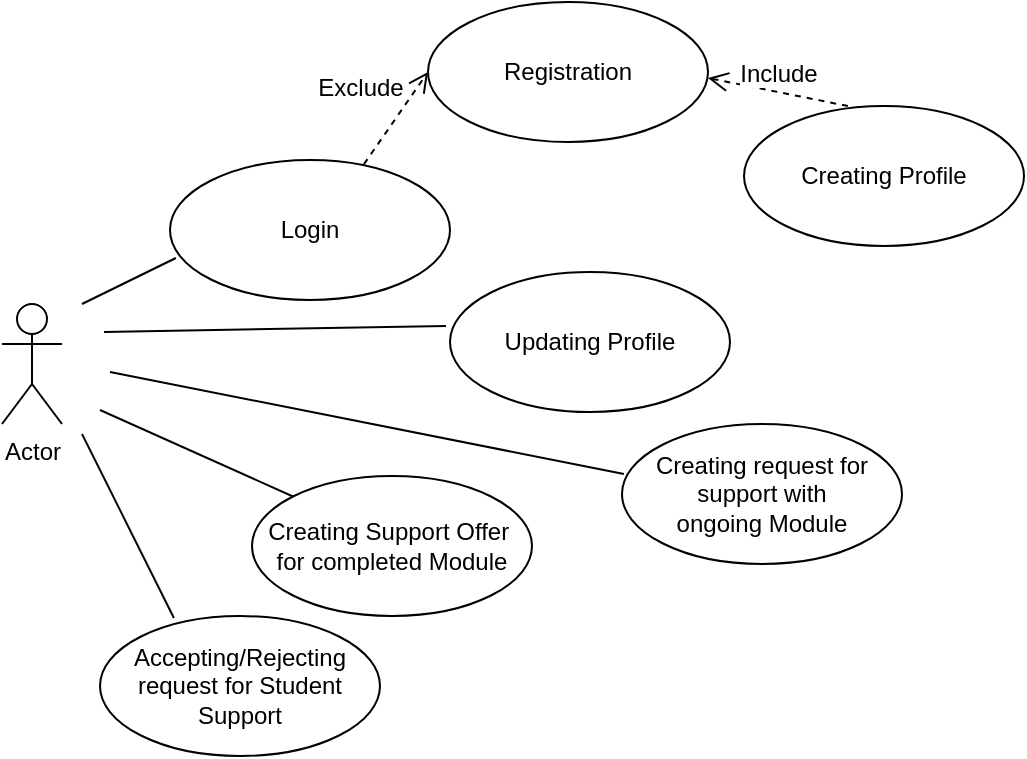 <mxfile version="24.6.4" type="device" pages="3">
  <diagram name="Use Case Diagram" id="CjqFJicE-gPA147Wh_Ni">
    <mxGraphModel dx="1210" dy="933" grid="0" gridSize="10" guides="1" tooltips="1" connect="1" arrows="1" fold="1" page="0" pageScale="1" pageWidth="827" pageHeight="1169" math="0" shadow="0">
      <root>
        <mxCell id="0" />
        <mxCell id="1" parent="0" />
        <mxCell id="gFJWycLENXENnHLIaa_V-1" value="Actor" style="shape=umlActor;verticalLabelPosition=bottom;verticalAlign=top;html=1;" vertex="1" parent="1">
          <mxGeometry x="-173" y="-58" width="30" height="60" as="geometry" />
        </mxCell>
        <mxCell id="gFJWycLENXENnHLIaa_V-2" value="Login" style="ellipse;whiteSpace=wrap;html=1;" vertex="1" parent="1">
          <mxGeometry x="-89" y="-130" width="140" height="70" as="geometry" />
        </mxCell>
        <mxCell id="gFJWycLENXENnHLIaa_V-3" value="Registration" style="ellipse;whiteSpace=wrap;html=1;" vertex="1" parent="1">
          <mxGeometry x="40" y="-209" width="140" height="70" as="geometry" />
        </mxCell>
        <mxCell id="gFJWycLENXENnHLIaa_V-4" value="Creating Profile" style="ellipse;whiteSpace=wrap;html=1;" vertex="1" parent="1">
          <mxGeometry x="198" y="-157" width="140" height="70" as="geometry" />
        </mxCell>
        <mxCell id="gFJWycLENXENnHLIaa_V-5" value="Updating Profile" style="ellipse;whiteSpace=wrap;html=1;" vertex="1" parent="1">
          <mxGeometry x="51" y="-74" width="140" height="70" as="geometry" />
        </mxCell>
        <mxCell id="gFJWycLENXENnHLIaa_V-6" value="&lt;div&gt;Creating request for support with&lt;/div&gt;&lt;div&gt;ongoing Module&lt;br&gt;&lt;/div&gt;" style="ellipse;whiteSpace=wrap;html=1;" vertex="1" parent="1">
          <mxGeometry x="137" y="2" width="140" height="70" as="geometry" />
        </mxCell>
        <mxCell id="gFJWycLENXENnHLIaa_V-7" value="&lt;div&gt;Creating Support Offer&amp;nbsp;&lt;/div&gt;&lt;div&gt;for completed Module&lt;/div&gt;" style="ellipse;whiteSpace=wrap;html=1;" vertex="1" parent="1">
          <mxGeometry x="-48" y="28" width="140" height="70" as="geometry" />
        </mxCell>
        <mxCell id="gFJWycLENXENnHLIaa_V-8" value="&lt;div&gt;Accepting/Rejecting &lt;br&gt;&lt;/div&gt;&lt;div&gt;request for Student &lt;br&gt;&lt;/div&gt;&lt;div&gt;Support&lt;br&gt;&lt;/div&gt;" style="ellipse;whiteSpace=wrap;html=1;" vertex="1" parent="1">
          <mxGeometry x="-124" y="98" width="140" height="70" as="geometry" />
        </mxCell>
        <mxCell id="gFJWycLENXENnHLIaa_V-9" value="Exclude" style="html=1;verticalAlign=bottom;endArrow=open;dashed=1;endSize=8;curved=0;rounded=0;fontSize=12;exitX=0.693;exitY=0.029;exitDx=0;exitDy=0;exitPerimeter=0;entryX=0;entryY=0.5;entryDx=0;entryDy=0;" edge="1" parent="1" source="gFJWycLENXENnHLIaa_V-2" target="gFJWycLENXENnHLIaa_V-3">
          <mxGeometry x="-0.24" y="18" relative="1" as="geometry">
            <mxPoint x="-38.04" y="-161.0" as="sourcePoint" />
            <mxPoint x="-86" y="-135.98" as="targetPoint" />
            <mxPoint y="-1" as="offset" />
          </mxGeometry>
        </mxCell>
        <mxCell id="gFJWycLENXENnHLIaa_V-10" value="Include" style="html=1;verticalAlign=bottom;endArrow=open;dashed=1;endSize=8;curved=0;rounded=0;fontSize=12;exitX=0.371;exitY=0;exitDx=0;exitDy=0;exitPerimeter=0;" edge="1" parent="1" source="gFJWycLENXENnHLIaa_V-4">
          <mxGeometry relative="1" as="geometry">
            <mxPoint x="260" y="-171" as="sourcePoint" />
            <mxPoint x="180" y="-171" as="targetPoint" />
          </mxGeometry>
        </mxCell>
        <mxCell id="gFJWycLENXENnHLIaa_V-11" style="edgeStyle=none;curved=1;rounded=0;orthogonalLoop=1;jettySize=auto;html=1;entryX=0.5;entryY=0;entryDx=0;entryDy=0;fontSize=12;startSize=8;endSize=8;" edge="1" parent="1" source="gFJWycLENXENnHLIaa_V-4" target="gFJWycLENXENnHLIaa_V-4">
          <mxGeometry relative="1" as="geometry" />
        </mxCell>
        <mxCell id="gFJWycLENXENnHLIaa_V-12" value="" style="endArrow=none;html=1;rounded=0;fontSize=12;startSize=8;endSize=8;curved=1;" edge="1" parent="1">
          <mxGeometry width="50" height="50" relative="1" as="geometry">
            <mxPoint x="-122" y="-44" as="sourcePoint" />
            <mxPoint x="49" y="-47" as="targetPoint" />
          </mxGeometry>
        </mxCell>
        <mxCell id="gFJWycLENXENnHLIaa_V-13" value="" style="endArrow=none;html=1;rounded=0;fontSize=12;startSize=8;endSize=8;curved=1;entryX=0.007;entryY=0.357;entryDx=0;entryDy=0;entryPerimeter=0;" edge="1" parent="1" target="gFJWycLENXENnHLIaa_V-6">
          <mxGeometry width="50" height="50" relative="1" as="geometry">
            <mxPoint x="-119" y="-24" as="sourcePoint" />
            <mxPoint x="-103" y="56" as="targetPoint" />
          </mxGeometry>
        </mxCell>
        <mxCell id="gFJWycLENXENnHLIaa_V-14" value="" style="endArrow=none;html=1;rounded=0;fontSize=12;startSize=8;endSize=8;curved=1;entryX=0;entryY=0;entryDx=0;entryDy=0;" edge="1" parent="1" target="gFJWycLENXENnHLIaa_V-7">
          <mxGeometry width="50" height="50" relative="1" as="geometry">
            <mxPoint x="-124" y="-5" as="sourcePoint" />
            <mxPoint x="-79" y="51" as="targetPoint" />
          </mxGeometry>
        </mxCell>
        <mxCell id="gFJWycLENXENnHLIaa_V-15" value="" style="endArrow=none;html=1;rounded=0;fontSize=12;startSize=8;endSize=8;curved=1;entryX=0.264;entryY=0.014;entryDx=0;entryDy=0;entryPerimeter=0;" edge="1" parent="1" target="gFJWycLENXENnHLIaa_V-8">
          <mxGeometry width="50" height="50" relative="1" as="geometry">
            <mxPoint x="-133" y="7" as="sourcePoint" />
            <mxPoint x="-111" y="99" as="targetPoint" />
          </mxGeometry>
        </mxCell>
        <mxCell id="Ofw1ln8AedTax96mTe21-1" value="" style="endArrow=none;html=1;rounded=0;fontSize=12;startSize=8;endSize=8;curved=1;entryX=0.021;entryY=0.7;entryDx=0;entryDy=0;entryPerimeter=0;" edge="1" parent="1" target="gFJWycLENXENnHLIaa_V-2">
          <mxGeometry width="50" height="50" relative="1" as="geometry">
            <mxPoint x="-133" y="-58" as="sourcePoint" />
            <mxPoint x="23" y="-61" as="targetPoint" />
          </mxGeometry>
        </mxCell>
      </root>
    </mxGraphModel>
  </diagram>
  <diagram id="I73Jp5uind38bp00kY9t" name="Sequance Diagram">
    <mxGraphModel dx="1813" dy="1066" grid="0" gridSize="10" guides="1" tooltips="1" connect="1" arrows="1" fold="1" page="0" pageScale="1" pageWidth="827" pageHeight="1169" math="0" shadow="0">
      <root>
        <mxCell id="0" />
        <mxCell id="1" parent="0" />
        <mxCell id="9PLOovza1Fk_QAJViz-H-1" value="" style="shape=umlLifeline;perimeter=lifelinePerimeter;whiteSpace=wrap;html=1;container=1;dropTarget=0;collapsible=0;recursiveResize=0;outlineConnect=0;portConstraint=eastwest;newEdgeStyle={&quot;curved&quot;:0,&quot;rounded&quot;:0};participant=umlActor;size=46;" vertex="1" parent="1">
          <mxGeometry x="-636" y="-177" width="20" height="1075" as="geometry" />
        </mxCell>
        <mxCell id="IGbMSD-a_ZeKMeTDJ0XH-8" value="" style="html=1;points=[[0,0,0,0,5],[0,1,0,0,-5],[1,0,0,0,5],[1,1,0,0,-5]];perimeter=orthogonalPerimeter;outlineConnect=0;targetShapes=umlLifeline;portConstraint=eastwest;newEdgeStyle={&quot;curved&quot;:0,&quot;rounded&quot;:0};" vertex="1" parent="9PLOovza1Fk_QAJViz-H-1">
          <mxGeometry x="5" y="83" width="10" height="41" as="geometry" />
        </mxCell>
        <mxCell id="IGbMSD-a_ZeKMeTDJ0XH-17" value="" style="html=1;points=[[0,0,0,0,5],[0,1,0,0,-5],[1,0,0,0,5],[1,1,0,0,-5]];perimeter=orthogonalPerimeter;outlineConnect=0;targetShapes=umlLifeline;portConstraint=eastwest;newEdgeStyle={&quot;curved&quot;:0,&quot;rounded&quot;:0};" vertex="1" parent="9PLOovza1Fk_QAJViz-H-1">
          <mxGeometry x="5" y="266" width="10" height="29" as="geometry" />
        </mxCell>
        <mxCell id="eyzqFJRdyi3snC7WXqKg-1" value="" style="html=1;points=[[0,0,0,0,5],[0,1,0,0,-5],[1,0,0,0,5],[1,1,0,0,-5]];perimeter=orthogonalPerimeter;outlineConnect=0;targetShapes=umlLifeline;portConstraint=eastwest;newEdgeStyle={&quot;curved&quot;:0,&quot;rounded&quot;:0};" vertex="1" parent="9PLOovza1Fk_QAJViz-H-1">
          <mxGeometry x="5" y="385" width="10" height="29" as="geometry" />
        </mxCell>
        <mxCell id="DzQZMq1AKYqXvNBv0iKs-8" value="" style="html=1;points=[[0,0,0,0,5],[0,1,0,0,-5],[1,0,0,0,5],[1,1,0,0,-5]];perimeter=orthogonalPerimeter;outlineConnect=0;targetShapes=umlLifeline;portConstraint=eastwest;newEdgeStyle={&quot;curved&quot;:0,&quot;rounded&quot;:0};" vertex="1" parent="9PLOovza1Fk_QAJViz-H-1">
          <mxGeometry x="6" y="522" width="10" height="29" as="geometry" />
        </mxCell>
        <mxCell id="DzQZMq1AKYqXvNBv0iKs-23" value="" style="html=1;points=[[0,0,0,0,5],[0,1,0,0,-5],[1,0,0,0,5],[1,1,0,0,-5]];perimeter=orthogonalPerimeter;outlineConnect=0;targetShapes=umlLifeline;portConstraint=eastwest;newEdgeStyle={&quot;curved&quot;:0,&quot;rounded&quot;:0};" vertex="1" parent="9PLOovza1Fk_QAJViz-H-1">
          <mxGeometry x="5" y="743" width="10" height="29" as="geometry" />
        </mxCell>
        <mxCell id="DzQZMq1AKYqXvNBv0iKs-38" value="" style="html=1;points=[[0,0,0,0,5],[0,1,0,0,-5],[1,0,0,0,5],[1,1,0,0,-5]];perimeter=orthogonalPerimeter;outlineConnect=0;targetShapes=umlLifeline;portConstraint=eastwest;newEdgeStyle={&quot;curved&quot;:0,&quot;rounded&quot;:0};" vertex="1" parent="9PLOovza1Fk_QAJViz-H-1">
          <mxGeometry x="4" y="846" width="10" height="36" as="geometry" />
        </mxCell>
        <mxCell id="9PLOovza1Fk_QAJViz-H-2" value="" style="shape=umlLifeline;perimeter=lifelinePerimeter;whiteSpace=wrap;html=1;container=1;dropTarget=0;collapsible=0;recursiveResize=0;outlineConnect=0;portConstraint=eastwest;newEdgeStyle={&quot;curved&quot;:0,&quot;rounded&quot;:0};participant=umlBoundary;size=42;" vertex="1" parent="1">
          <mxGeometry x="-508" y="-188" width="50" height="1097" as="geometry" />
        </mxCell>
        <mxCell id="IGbMSD-a_ZeKMeTDJ0XH-11" value="" style="html=1;points=[[0,0,0,0,5],[0,1,0,0,-5],[1,0,0,0,5],[1,1,0,0,-5]];perimeter=orthogonalPerimeter;outlineConnect=0;targetShapes=umlLifeline;portConstraint=eastwest;newEdgeStyle={&quot;curved&quot;:0,&quot;rounded&quot;:0};" vertex="1" parent="9PLOovza1Fk_QAJViz-H-2">
          <mxGeometry x="20" y="110" width="10" height="29" as="geometry" />
        </mxCell>
        <mxCell id="IGbMSD-a_ZeKMeTDJ0XH-20" value="" style="html=1;points=[[0,0,0,0,5],[0,1,0,0,-5],[1,0,0,0,5],[1,1,0,0,-5]];perimeter=orthogonalPerimeter;outlineConnect=0;targetShapes=umlLifeline;portConstraint=eastwest;newEdgeStyle={&quot;curved&quot;:0,&quot;rounded&quot;:0};" vertex="1" parent="9PLOovza1Fk_QAJViz-H-2">
          <mxGeometry x="20" y="296" width="10" height="20" as="geometry" />
        </mxCell>
        <mxCell id="eyzqFJRdyi3snC7WXqKg-2" value="" style="html=1;points=[[0,0,0,0,5],[0,1,0,0,-5],[1,0,0,0,5],[1,1,0,0,-5]];perimeter=orthogonalPerimeter;outlineConnect=0;targetShapes=umlLifeline;portConstraint=eastwest;newEdgeStyle={&quot;curved&quot;:0,&quot;rounded&quot;:0};" vertex="1" parent="9PLOovza1Fk_QAJViz-H-2">
          <mxGeometry x="20" y="417" width="10" height="29" as="geometry" />
        </mxCell>
        <mxCell id="DzQZMq1AKYqXvNBv0iKs-9" value="" style="html=1;points=[[0,0,0,0,5],[0,1,0,0,-5],[1,0,0,0,5],[1,1,0,0,-5]];perimeter=orthogonalPerimeter;outlineConnect=0;targetShapes=umlLifeline;portConstraint=eastwest;newEdgeStyle={&quot;curved&quot;:0,&quot;rounded&quot;:0};" vertex="1" parent="9PLOovza1Fk_QAJViz-H-2">
          <mxGeometry x="20" y="549" width="10" height="29" as="geometry" />
        </mxCell>
        <mxCell id="DzQZMq1AKYqXvNBv0iKs-24" value="" style="html=1;points=[[0,0,0,0,5],[0,1,0,0,-5],[1,0,0,0,5],[1,1,0,0,-5]];perimeter=orthogonalPerimeter;outlineConnect=0;targetShapes=umlLifeline;portConstraint=eastwest;newEdgeStyle={&quot;curved&quot;:0,&quot;rounded&quot;:0};" vertex="1" parent="9PLOovza1Fk_QAJViz-H-2">
          <mxGeometry x="20" y="764" width="10" height="29" as="geometry" />
        </mxCell>
        <mxCell id="9PLOovza1Fk_QAJViz-H-3" value="" style="shape=umlLifeline;perimeter=lifelinePerimeter;whiteSpace=wrap;html=1;container=1;dropTarget=0;collapsible=0;recursiveResize=0;outlineConnect=0;portConstraint=eastwest;newEdgeStyle={&quot;curved&quot;:0,&quot;rounded&quot;:0};participant=umlEntity;" vertex="1" parent="1">
          <mxGeometry x="-277" y="-198" width="40" height="1114" as="geometry" />
        </mxCell>
        <mxCell id="IGbMSD-a_ZeKMeTDJ0XH-38" value="" style="html=1;points=[[0,0,0,0,5],[0,1,0,0,-5],[1,0,0,0,5],[1,1,0,0,-5]];perimeter=orthogonalPerimeter;outlineConnect=0;targetShapes=umlLifeline;portConstraint=eastwest;newEdgeStyle={&quot;curved&quot;:0,&quot;rounded&quot;:0};" vertex="1" parent="9PLOovza1Fk_QAJViz-H-3">
          <mxGeometry x="15" y="117" width="10" height="29" as="geometry" />
        </mxCell>
        <mxCell id="eyzqFJRdyi3snC7WXqKg-3" value="" style="html=1;points=[[0,0,0,0,5],[0,1,0,0,-5],[1,0,0,0,5],[1,1,0,0,-5]];perimeter=orthogonalPerimeter;outlineConnect=0;targetShapes=umlLifeline;portConstraint=eastwest;newEdgeStyle={&quot;curved&quot;:0,&quot;rounded&quot;:0};" vertex="1" parent="9PLOovza1Fk_QAJViz-H-3">
          <mxGeometry x="14" y="375" width="11" height="29" as="geometry" />
        </mxCell>
        <mxCell id="9PLOovza1Fk_QAJViz-H-4" value="" style="shape=umlLifeline;perimeter=lifelinePerimeter;whiteSpace=wrap;html=1;container=1;dropTarget=0;collapsible=0;recursiveResize=0;outlineConnect=0;portConstraint=eastwest;newEdgeStyle={&quot;curved&quot;:0,&quot;rounded&quot;:0};participant=umlEntity;" vertex="1" parent="1">
          <mxGeometry x="-190" y="-185" width="40" height="1097" as="geometry" />
        </mxCell>
        <mxCell id="DzQZMq1AKYqXvNBv0iKs-19" value="" style="html=1;points=[[0,0,0,0,5],[0,1,0,0,-5],[1,0,0,0,5],[1,1,0,0,-5]];perimeter=orthogonalPerimeter;outlineConnect=0;targetShapes=umlLifeline;portConstraint=eastwest;newEdgeStyle={&quot;curved&quot;:0,&quot;rounded&quot;:0};" vertex="1" parent="9PLOovza1Fk_QAJViz-H-4">
          <mxGeometry x="15" y="572" width="10" height="29" as="geometry" />
        </mxCell>
        <mxCell id="DzQZMq1AKYqXvNBv0iKs-66" value="" style="html=1;points=[[0,0,0,0,5],[0,1,0,0,-5],[1,0,0,0,5],[1,1,0,0,-5]];perimeter=orthogonalPerimeter;outlineConnect=0;targetShapes=umlLifeline;portConstraint=eastwest;newEdgeStyle={&quot;curved&quot;:0,&quot;rounded&quot;:0};" vertex="1" parent="9PLOovza1Fk_QAJViz-H-4">
          <mxGeometry x="15" y="1041" width="10" height="36" as="geometry" />
        </mxCell>
        <mxCell id="9PLOovza1Fk_QAJViz-H-5" value="" style="shape=umlLifeline;perimeter=lifelinePerimeter;whiteSpace=wrap;html=1;container=1;dropTarget=0;collapsible=0;recursiveResize=0;outlineConnect=0;portConstraint=eastwest;newEdgeStyle={&quot;curved&quot;:0,&quot;rounded&quot;:0};participant=umlEntity;" vertex="1" parent="1">
          <mxGeometry x="-81" y="-185" width="40" height="1097" as="geometry" />
        </mxCell>
        <mxCell id="DzQZMq1AKYqXvNBv0iKs-47" value="" style="html=1;points=[[0,0,0,0,5],[0,1,0,0,-5],[1,0,0,0,5],[1,1,0,0,-5]];perimeter=orthogonalPerimeter;outlineConnect=0;targetShapes=umlLifeline;portConstraint=eastwest;newEdgeStyle={&quot;curved&quot;:0,&quot;rounded&quot;:0};" vertex="1" parent="9PLOovza1Fk_QAJViz-H-5">
          <mxGeometry x="15" y="785" width="10" height="29" as="geometry" />
        </mxCell>
        <mxCell id="9PLOovza1Fk_QAJViz-H-6" value="" style="shape=umlLifeline;perimeter=lifelinePerimeter;whiteSpace=wrap;html=1;container=1;dropTarget=0;collapsible=0;recursiveResize=0;outlineConnect=0;portConstraint=eastwest;newEdgeStyle={&quot;curved&quot;:0,&quot;rounded&quot;:0};participant=umlEntity;" vertex="1" parent="1">
          <mxGeometry x="35" y="-185" width="40" height="1101" as="geometry" />
        </mxCell>
        <mxCell id="DzQZMq1AKYqXvNBv0iKs-35" value="" style="html=1;points=[[0,0,0,0,5],[0,1,0,0,-5],[1,0,0,0,5],[1,1,0,0,-5]];perimeter=orthogonalPerimeter;outlineConnect=0;targetShapes=umlLifeline;portConstraint=eastwest;newEdgeStyle={&quot;curved&quot;:0,&quot;rounded&quot;:0};" vertex="1" parent="9PLOovza1Fk_QAJViz-H-6">
          <mxGeometry x="15" y="654" width="10" height="29" as="geometry" />
        </mxCell>
        <mxCell id="DzQZMq1AKYqXvNBv0iKs-65" value="" style="html=1;points=[[0,0,0,0,5],[0,1,0,0,-5],[1,0,0,0,5],[1,1,0,0,-5]];perimeter=orthogonalPerimeter;outlineConnect=0;targetShapes=umlLifeline;portConstraint=eastwest;newEdgeStyle={&quot;curved&quot;:0,&quot;rounded&quot;:0};" vertex="1" parent="9PLOovza1Fk_QAJViz-H-6">
          <mxGeometry x="15" y="1063" width="10" height="24" as="geometry" />
        </mxCell>
        <mxCell id="9PLOovza1Fk_QAJViz-H-7" value="Student" style="text;html=1;align=center;verticalAlign=middle;whiteSpace=wrap;rounded=0;fontSize=16;" vertex="1" parent="1">
          <mxGeometry x="-652" y="-135" width="60" height="30" as="geometry" />
        </mxCell>
        <mxCell id="9PLOovza1Fk_QAJViz-H-8" value="Mobile Phone" style="text;html=1;align=center;verticalAlign=middle;whiteSpace=wrap;rounded=0;fontSize=16;" vertex="1" parent="1">
          <mxGeometry x="-513" y="-139" width="60" height="30" as="geometry" />
        </mxCell>
        <mxCell id="9PLOovza1Fk_QAJViz-H-9" value="&lt;div&gt;Application&lt;/div&gt;&lt;div&gt;logic&lt;br&gt;&lt;/div&gt;" style="text;html=1;align=center;verticalAlign=middle;whiteSpace=wrap;rounded=0;fontSize=16;" vertex="1" parent="1">
          <mxGeometry x="-408" y="-154" width="60" height="30" as="geometry" />
        </mxCell>
        <mxCell id="IGbMSD-a_ZeKMeTDJ0XH-1" value="&lt;div&gt;Request for&amp;nbsp;&lt;/div&gt;&lt;div&gt;Study&lt;br&gt;&lt;/div&gt;&lt;div&gt;Support&lt;/div&gt;" style="text;html=1;align=center;verticalAlign=middle;whiteSpace=wrap;rounded=0;fontSize=16;" vertex="1" parent="1">
          <mxGeometry x="-197" y="-108" width="60" height="30" as="geometry" />
        </mxCell>
        <mxCell id="IGbMSD-a_ZeKMeTDJ0XH-2" value="&lt;div&gt;Study&lt;br&gt;&lt;/div&gt;&lt;div&gt;Support Offer&lt;/div&gt;" style="text;html=1;align=center;verticalAlign=middle;whiteSpace=wrap;rounded=0;fontSize=16;" vertex="1" parent="1">
          <mxGeometry x="-91" y="-124" width="60" height="30" as="geometry" />
        </mxCell>
        <mxCell id="IGbMSD-a_ZeKMeTDJ0XH-4" value="&lt;div&gt;Notification &lt;br&gt;&lt;/div&gt;&lt;div&gt;for Support Request&lt;br&gt;&lt;/div&gt;" style="text;html=1;align=center;verticalAlign=middle;whiteSpace=wrap;rounded=0;fontSize=16;" vertex="1" parent="1">
          <mxGeometry x="-7" y="-124" width="124" height="30" as="geometry" />
        </mxCell>
        <mxCell id="IGbMSD-a_ZeKMeTDJ0XH-9" value="" style="edgeStyle=none;curved=0;rounded=0;orthogonalLoop=1;jettySize=auto;html=1;fontSize=12;startSize=8;endSize=8;" edge="1" parent="1" source="IGbMSD-a_ZeKMeTDJ0XH-8" target="9PLOovza1Fk_QAJViz-H-2">
          <mxGeometry relative="1" as="geometry" />
        </mxCell>
        <mxCell id="IGbMSD-a_ZeKMeTDJ0XH-10" value="&lt;div&gt;Login&amp;nbsp;&lt;/div&gt;&lt;div&gt;Request&lt;/div&gt;" style="edgeLabel;html=1;align=center;verticalAlign=middle;resizable=0;points=[];fontSize=12;" vertex="1" connectable="0" parent="IGbMSD-a_ZeKMeTDJ0XH-9">
          <mxGeometry x="-0.268" y="1" relative="1" as="geometry">
            <mxPoint as="offset" />
          </mxGeometry>
        </mxCell>
        <mxCell id="IGbMSD-a_ZeKMeTDJ0XH-12" style="edgeStyle=none;curved=0;rounded=0;orthogonalLoop=1;jettySize=auto;html=1;exitX=1;exitY=0;exitDx=0;exitDy=5;exitPerimeter=0;fontSize=12;startSize=8;endSize=8;" edge="1" parent="1" source="IGbMSD-a_ZeKMeTDJ0XH-11" target="IGbMSD-a_ZeKMeTDJ0XH-26">
          <mxGeometry relative="1" as="geometry">
            <mxPoint x="-410" y="-73" as="targetPoint" />
          </mxGeometry>
        </mxCell>
        <mxCell id="IGbMSD-a_ZeKMeTDJ0XH-26" value="" style="shape=umlLifeline;perimeter=lifelinePerimeter;whiteSpace=wrap;html=1;container=1;dropTarget=0;collapsible=0;recursiveResize=0;outlineConnect=0;portConstraint=eastwest;newEdgeStyle={&quot;curved&quot;:0,&quot;rounded&quot;:0};participant=umlControl;" vertex="1" parent="1">
          <mxGeometry x="-394" y="-205" width="40" height="1115" as="geometry" />
        </mxCell>
        <mxCell id="IGbMSD-a_ZeKMeTDJ0XH-16" value="" style="html=1;points=[[0,0,0,0,5],[0,1,0,0,-5],[1,0,0,0,5],[1,1,0,0,-5]];perimeter=orthogonalPerimeter;outlineConnect=0;targetShapes=umlLifeline;portConstraint=eastwest;newEdgeStyle={&quot;curved&quot;:0,&quot;rounded&quot;:0};" vertex="1" parent="IGbMSD-a_ZeKMeTDJ0XH-26">
          <mxGeometry x="15" y="124" width="10" height="46" as="geometry" />
        </mxCell>
        <mxCell id="IGbMSD-a_ZeKMeTDJ0XH-32" value="" style="html=1;points=[[0,0,0,0,5],[0,1,0,0,-5],[1,0,0,0,5],[1,1,0,0,-5]];perimeter=orthogonalPerimeter;outlineConnect=0;targetShapes=umlLifeline;portConstraint=eastwest;newEdgeStyle={&quot;curved&quot;:0,&quot;rounded&quot;:0};" vertex="1" parent="IGbMSD-a_ZeKMeTDJ0XH-26">
          <mxGeometry x="15" y="190" width="10" height="40" as="geometry" />
        </mxCell>
        <mxCell id="IGbMSD-a_ZeKMeTDJ0XH-33" value="&lt;div&gt;Check&amp;nbsp;&lt;/div&gt;&lt;div&gt;Credentials&lt;/div&gt;&lt;div&gt;and user &lt;br&gt;&lt;/div&gt;&lt;div&gt;in the system&lt;br&gt;&lt;/div&gt;" style="html=1;align=left;spacingLeft=2;endArrow=block;rounded=0;edgeStyle=orthogonalEdgeStyle;curved=0;rounded=0;fontSize=12;startSize=8;endSize=8;" edge="1" parent="IGbMSD-a_ZeKMeTDJ0XH-26">
          <mxGeometry x="-0.624" y="6" relative="1" as="geometry">
            <mxPoint x="19" y="170" as="sourcePoint" />
            <Array as="points">
              <mxPoint x="49" y="200" />
            </Array>
            <mxPoint x="24" y="200" as="targetPoint" />
            <mxPoint as="offset" />
          </mxGeometry>
        </mxCell>
        <mxCell id="IGbMSD-a_ZeKMeTDJ0XH-34" value="" style="html=1;points=[[0,0,0,0,5],[0,1,0,0,-5],[1,0,0,0,5],[1,1,0,0,-5]];perimeter=orthogonalPerimeter;outlineConnect=0;targetShapes=umlLifeline;portConstraint=eastwest;newEdgeStyle={&quot;curved&quot;:0,&quot;rounded&quot;:0};" vertex="1" parent="IGbMSD-a_ZeKMeTDJ0XH-26">
          <mxGeometry x="16" y="250" width="10" height="40" as="geometry" />
        </mxCell>
        <mxCell id="IGbMSD-a_ZeKMeTDJ0XH-35" value="&lt;div&gt;if credentials &lt;br&gt;&lt;/div&gt;&lt;div&gt;not match &lt;br&gt;&lt;/div&gt;&lt;div&gt;or user not &lt;br&gt;&lt;/div&gt;&lt;div&gt;found asks &lt;br&gt;&lt;/div&gt;&lt;div&gt;to sign up&lt;br&gt;&lt;/div&gt;" style="html=1;align=left;spacingLeft=2;endArrow=block;rounded=0;edgeStyle=orthogonalEdgeStyle;curved=0;rounded=0;fontSize=12;startSize=8;endSize=8;" edge="1" target="IGbMSD-a_ZeKMeTDJ0XH-34" parent="IGbMSD-a_ZeKMeTDJ0XH-26">
          <mxGeometry relative="1" as="geometry">
            <mxPoint x="21" y="230" as="sourcePoint" />
            <Array as="points">
              <mxPoint x="51" y="260" />
            </Array>
          </mxGeometry>
        </mxCell>
        <mxCell id="IGbMSD-a_ZeKMeTDJ0XH-41" value="" style="html=1;points=[[0,0,0,0,5],[0,1,0,0,-5],[1,0,0,0,5],[1,1,0,0,-5]];perimeter=orthogonalPerimeter;outlineConnect=0;targetShapes=umlLifeline;portConstraint=eastwest;newEdgeStyle={&quot;curved&quot;:0,&quot;rounded&quot;:0};" vertex="1" parent="IGbMSD-a_ZeKMeTDJ0XH-26">
          <mxGeometry x="16" y="313" width="10" height="21" as="geometry" />
        </mxCell>
        <mxCell id="IGbMSD-a_ZeKMeTDJ0XH-44" value="" style="html=1;points=[[0,0,0,0,5],[0,1,0,0,-5],[1,0,0,0,5],[1,1,0,0,-5]];perimeter=orthogonalPerimeter;outlineConnect=0;targetShapes=umlLifeline;portConstraint=eastwest;newEdgeStyle={&quot;curved&quot;:0,&quot;rounded&quot;:0};" vertex="1" parent="IGbMSD-a_ZeKMeTDJ0XH-26">
          <mxGeometry x="16" y="356" width="10" height="40" as="geometry" />
        </mxCell>
        <mxCell id="IGbMSD-a_ZeKMeTDJ0XH-45" value="&lt;div&gt;If all check&amp;nbsp;&lt;/div&gt;&lt;div&gt;passes &lt;br&gt;Asking to &lt;br&gt;&lt;/div&gt;&lt;div&gt;Create profile&lt;br&gt;&lt;/div&gt;" style="html=1;align=left;spacingLeft=2;endArrow=block;rounded=0;edgeStyle=orthogonalEdgeStyle;curved=0;rounded=0;fontSize=12;startSize=8;endSize=8;" edge="1" target="IGbMSD-a_ZeKMeTDJ0XH-44" parent="IGbMSD-a_ZeKMeTDJ0XH-26">
          <mxGeometry relative="1" as="geometry">
            <mxPoint x="21" y="336" as="sourcePoint" />
            <Array as="points">
              <mxPoint x="51" y="366" />
            </Array>
          </mxGeometry>
        </mxCell>
        <mxCell id="DzQZMq1AKYqXvNBv0iKs-1" value="" style="html=1;points=[[0,0,0,0,5],[0,1,0,0,-5],[1,0,0,0,5],[1,1,0,0,-5]];perimeter=orthogonalPerimeter;outlineConnect=0;targetShapes=umlLifeline;portConstraint=eastwest;newEdgeStyle={&quot;curved&quot;:0,&quot;rounded&quot;:0};" vertex="1" parent="IGbMSD-a_ZeKMeTDJ0XH-26">
          <mxGeometry x="16" y="445" width="10" height="29" as="geometry" />
        </mxCell>
        <mxCell id="DzQZMq1AKYqXvNBv0iKs-12" value="" style="html=1;points=[[0,0,0,0,5],[0,1,0,0,-5],[1,0,0,0,5],[1,1,0,0,-5]];perimeter=orthogonalPerimeter;outlineConnect=0;targetShapes=umlLifeline;portConstraint=eastwest;newEdgeStyle={&quot;curved&quot;:0,&quot;rounded&quot;:0};" vertex="1" parent="IGbMSD-a_ZeKMeTDJ0XH-26">
          <mxGeometry x="15" y="574" width="10" height="52" as="geometry" />
        </mxCell>
        <mxCell id="DzQZMq1AKYqXvNBv0iKs-32" value="" style="html=1;points=[[0,0,0,0,5],[0,1,0,0,-5],[1,0,0,0,5],[1,1,0,0,-5]];perimeter=orthogonalPerimeter;outlineConnect=0;targetShapes=umlLifeline;portConstraint=eastwest;newEdgeStyle={&quot;curved&quot;:0,&quot;rounded&quot;:0};" vertex="1" parent="IGbMSD-a_ZeKMeTDJ0XH-26">
          <mxGeometry x="17" y="644" width="10" height="40" as="geometry" />
        </mxCell>
        <mxCell id="DzQZMq1AKYqXvNBv0iKs-33" value="&lt;div&gt;Creating Notification&lt;/div&gt;&lt;div&gt;of Requested Study Help&lt;br&gt;&lt;/div&gt;" style="html=1;align=left;spacingLeft=2;endArrow=block;rounded=0;edgeStyle=orthogonalEdgeStyle;curved=0;rounded=0;fontSize=12;startSize=8;endSize=8;" edge="1" target="DzQZMq1AKYqXvNBv0iKs-32" parent="IGbMSD-a_ZeKMeTDJ0XH-26">
          <mxGeometry relative="1" as="geometry">
            <mxPoint x="22" y="624" as="sourcePoint" />
            <Array as="points">
              <mxPoint x="52" y="654" />
            </Array>
          </mxGeometry>
        </mxCell>
        <mxCell id="DzQZMq1AKYqXvNBv0iKs-25" value="" style="html=1;points=[[0,0,0,0,5],[0,1,0,0,-5],[1,0,0,0,5],[1,1,0,0,-5]];perimeter=orthogonalPerimeter;outlineConnect=0;targetShapes=umlLifeline;portConstraint=eastwest;newEdgeStyle={&quot;curved&quot;:0,&quot;rounded&quot;:0};" vertex="1" parent="IGbMSD-a_ZeKMeTDJ0XH-26">
          <mxGeometry x="15" y="788" width="10" height="29" as="geometry" />
        </mxCell>
        <mxCell id="DzQZMq1AKYqXvNBv0iKs-53" value="" style="html=1;points=[[0,0,0,0,5],[0,1,0,0,-5],[1,0,0,0,5],[1,1,0,0,-5]];perimeter=orthogonalPerimeter;outlineConnect=0;targetShapes=umlLifeline;portConstraint=eastwest;newEdgeStyle={&quot;curved&quot;:0,&quot;rounded&quot;:0};" vertex="1" parent="IGbMSD-a_ZeKMeTDJ0XH-26">
          <mxGeometry x="17" y="951" width="10" height="40" as="geometry" />
        </mxCell>
        <mxCell id="DzQZMq1AKYqXvNBv0iKs-54" value="&lt;div&gt;Listing&lt;/div&gt;&lt;div&gt;Notifications&lt;/div&gt;&lt;div&gt;related to&lt;/div&gt;&lt;div&gt;the logged&lt;/div&gt;&lt;div&gt;User&lt;br&gt;&lt;/div&gt;" style="html=1;align=left;spacingLeft=2;endArrow=block;rounded=0;edgeStyle=orthogonalEdgeStyle;curved=0;rounded=0;fontSize=12;startSize=8;endSize=8;" edge="1" target="DzQZMq1AKYqXvNBv0iKs-53" parent="IGbMSD-a_ZeKMeTDJ0XH-26">
          <mxGeometry relative="1" as="geometry">
            <mxPoint x="22" y="931" as="sourcePoint" />
            <Array as="points">
              <mxPoint x="52" y="961" />
            </Array>
          </mxGeometry>
        </mxCell>
        <mxCell id="IGbMSD-a_ZeKMeTDJ0XH-27" value="Student" style="text;html=1;align=center;verticalAlign=middle;whiteSpace=wrap;rounded=0;fontSize=16;" vertex="1" parent="1">
          <mxGeometry x="-283" y="-132" width="60" height="30" as="geometry" />
        </mxCell>
        <mxCell id="IGbMSD-a_ZeKMeTDJ0XH-29" value="login Request" style="edgeLabel;html=1;align=center;verticalAlign=middle;resizable=0;points=[];fontSize=12;" vertex="1" connectable="0" parent="1">
          <mxGeometry x="-418" y="-76.0" as="geometry">
            <mxPoint x="-10" y="4" as="offset" />
          </mxGeometry>
        </mxCell>
        <mxCell id="IGbMSD-a_ZeKMeTDJ0XH-36" style="edgeStyle=none;curved=0;rounded=0;orthogonalLoop=1;jettySize=auto;html=1;exitX=1;exitY=0;exitDx=0;exitDy=5;exitPerimeter=0;fontSize=12;startSize=8;endSize=8;" edge="1" parent="1" source="IGbMSD-a_ZeKMeTDJ0XH-16" target="9PLOovza1Fk_QAJViz-H-3">
          <mxGeometry relative="1" as="geometry" />
        </mxCell>
        <mxCell id="IGbMSD-a_ZeKMeTDJ0XH-37" value="&lt;div&gt;Credentials passed&lt;/div&gt;&lt;div&gt;user signed up&lt;br&gt;&lt;/div&gt;" style="edgeLabel;html=1;align=center;verticalAlign=middle;resizable=0;points=[];fontSize=12;" vertex="1" connectable="0" parent="IGbMSD-a_ZeKMeTDJ0XH-36">
          <mxGeometry x="-0.211" y="2" relative="1" as="geometry">
            <mxPoint x="7" y="-18" as="offset" />
          </mxGeometry>
        </mxCell>
        <mxCell id="IGbMSD-a_ZeKMeTDJ0XH-18" style="edgeStyle=none;curved=0;rounded=0;orthogonalLoop=1;jettySize=auto;html=1;exitX=1;exitY=1;exitDx=0;exitDy=-5;exitPerimeter=0;fontSize=12;startSize=8;endSize=8;entryX=0;entryY=0;entryDx=0;entryDy=5;entryPerimeter=0;" edge="1" parent="1" source="IGbMSD-a_ZeKMeTDJ0XH-17" target="IGbMSD-a_ZeKMeTDJ0XH-20">
          <mxGeometry relative="1" as="geometry">
            <mxPoint x="-483.5" y="99" as="targetPoint" />
          </mxGeometry>
        </mxCell>
        <mxCell id="IGbMSD-a_ZeKMeTDJ0XH-19" value="&lt;div&gt;Sign Up&lt;/div&gt;&lt;div&gt;Request&lt;br&gt;&lt;/div&gt;" style="edgeLabel;html=1;align=center;verticalAlign=middle;resizable=0;points=[];fontSize=12;" vertex="1" connectable="0" parent="IGbMSD-a_ZeKMeTDJ0XH-18">
          <mxGeometry x="-0.022" relative="1" as="geometry">
            <mxPoint as="offset" />
          </mxGeometry>
        </mxCell>
        <mxCell id="IGbMSD-a_ZeKMeTDJ0XH-42" style="edgeStyle=none;curved=0;rounded=0;orthogonalLoop=1;jettySize=auto;html=1;exitX=1;exitY=0;exitDx=0;exitDy=5;exitPerimeter=0;fontSize=12;startSize=8;endSize=8;" edge="1" parent="1" source="IGbMSD-a_ZeKMeTDJ0XH-20" target="IGbMSD-a_ZeKMeTDJ0XH-26">
          <mxGeometry relative="1" as="geometry" />
        </mxCell>
        <mxCell id="IGbMSD-a_ZeKMeTDJ0XH-43" value="&lt;div&gt;Sign up&lt;/div&gt;&lt;div&gt;Form fulfilled&lt;/div&gt;&lt;div&gt;with all&lt;/div&gt;&lt;div&gt;&amp;nbsp;regulations&lt;br&gt;&lt;/div&gt;" style="edgeLabel;html=1;align=center;verticalAlign=middle;resizable=0;points=[];fontSize=12;" vertex="1" connectable="0" parent="IGbMSD-a_ZeKMeTDJ0XH-42">
          <mxGeometry x="-0.169" relative="1" as="geometry">
            <mxPoint as="offset" />
          </mxGeometry>
        </mxCell>
        <mxCell id="eyzqFJRdyi3snC7WXqKg-4" style="edgeStyle=none;curved=0;rounded=0;orthogonalLoop=1;jettySize=auto;html=1;exitX=1;exitY=1;exitDx=0;exitDy=-5;exitPerimeter=0;fontSize=12;startSize=8;endSize=8;" edge="1" parent="1" source="eyzqFJRdyi3snC7WXqKg-1">
          <mxGeometry relative="1" as="geometry">
            <mxPoint x="-483.5" y="232" as="targetPoint" />
          </mxGeometry>
        </mxCell>
        <mxCell id="eyzqFJRdyi3snC7WXqKg-5" value="&lt;div&gt;Updating &lt;br&gt;&lt;/div&gt;&lt;div&gt;Profile&lt;br&gt;&lt;/div&gt;" style="edgeLabel;html=1;align=center;verticalAlign=middle;resizable=0;points=[];fontSize=12;" vertex="1" connectable="0" parent="eyzqFJRdyi3snC7WXqKg-4">
          <mxGeometry x="-0.047" relative="1" as="geometry">
            <mxPoint as="offset" />
          </mxGeometry>
        </mxCell>
        <mxCell id="f_RlVpyaIyuvoHwaJbJu-1" style="edgeStyle=none;curved=0;rounded=0;orthogonalLoop=1;jettySize=auto;html=1;exitX=1;exitY=1;exitDx=0;exitDy=-5;exitPerimeter=0;fontSize=12;startSize=8;endSize=8;" edge="1" parent="1" source="IGbMSD-a_ZeKMeTDJ0XH-44" target="9PLOovza1Fk_QAJViz-H-3">
          <mxGeometry relative="1" as="geometry" />
        </mxCell>
        <mxCell id="f_RlVpyaIyuvoHwaJbJu-2" value="Creating &lt;br&gt;&lt;div&gt;Profile in&lt;/div&gt;&lt;div&gt;System&lt;br&gt;&lt;/div&gt;" style="edgeLabel;html=1;align=center;verticalAlign=middle;resizable=0;points=[];fontSize=12;" vertex="1" connectable="0" parent="f_RlVpyaIyuvoHwaJbJu-1">
          <mxGeometry x="-0.026" y="3" relative="1" as="geometry">
            <mxPoint y="19" as="offset" />
          </mxGeometry>
        </mxCell>
        <mxCell id="DzQZMq1AKYqXvNBv0iKs-3" style="edgeStyle=none;curved=0;rounded=0;orthogonalLoop=1;jettySize=auto;html=1;exitX=1;exitY=1;exitDx=0;exitDy=-5;exitPerimeter=0;fontSize=12;startSize=8;endSize=8;" edge="1" parent="1" source="eyzqFJRdyi3snC7WXqKg-2" target="IGbMSD-a_ZeKMeTDJ0XH-26">
          <mxGeometry relative="1" as="geometry" />
        </mxCell>
        <mxCell id="DzQZMq1AKYqXvNBv0iKs-4" value="&lt;div&gt;Updating&amp;nbsp;&lt;/div&gt;&lt;div&gt;with&lt;/div&gt;&lt;div&gt;passed&amp;nbsp;&lt;/div&gt;&lt;div&gt;requirements&lt;br&gt;&lt;/div&gt;" style="edgeLabel;html=1;align=center;verticalAlign=middle;resizable=0;points=[];fontSize=12;" vertex="1" connectable="0" parent="DzQZMq1AKYqXvNBv0iKs-3">
          <mxGeometry x="-0.282" y="2" relative="1" as="geometry">
            <mxPoint x="7" y="14" as="offset" />
          </mxGeometry>
        </mxCell>
        <mxCell id="DzQZMq1AKYqXvNBv0iKs-5" value="" style="html=1;points=[[0,0,0,0,5],[0,1,0,0,-5],[1,0,0,0,5],[1,1,0,0,-5]];perimeter=orthogonalPerimeter;outlineConnect=0;targetShapes=umlLifeline;portConstraint=eastwest;newEdgeStyle={&quot;curved&quot;:0,&quot;rounded&quot;:0};" vertex="1" parent="1">
          <mxGeometry x="-262" y="252" width="10" height="29" as="geometry" />
        </mxCell>
        <mxCell id="DzQZMq1AKYqXvNBv0iKs-6" style="edgeStyle=none;curved=0;rounded=0;orthogonalLoop=1;jettySize=auto;html=1;exitX=1;exitY=1;exitDx=0;exitDy=-5;exitPerimeter=0;fontSize=12;startSize=8;endSize=8;" edge="1" parent="1" source="DzQZMq1AKYqXvNBv0iKs-1" target="9PLOovza1Fk_QAJViz-H-3">
          <mxGeometry relative="1" as="geometry" />
        </mxCell>
        <mxCell id="DzQZMq1AKYqXvNBv0iKs-7" value="&lt;div&gt;Updating&lt;/div&gt;&lt;div&gt;profile&lt;/div&gt;&lt;div&gt;in Firebase&lt;br&gt;&lt;/div&gt;" style="edgeLabel;html=1;align=center;verticalAlign=middle;resizable=0;points=[];fontSize=12;" vertex="1" connectable="0" parent="DzQZMq1AKYqXvNBv0iKs-6">
          <mxGeometry x="-0.222" y="-1" relative="1" as="geometry">
            <mxPoint x="2" y="4" as="offset" />
          </mxGeometry>
        </mxCell>
        <mxCell id="DzQZMq1AKYqXvNBv0iKs-10" style="edgeStyle=none;curved=0;rounded=0;orthogonalLoop=1;jettySize=auto;html=1;exitX=1;exitY=1;exitDx=0;exitDy=-5;exitPerimeter=0;fontSize=12;startSize=8;endSize=8;" edge="1" parent="1" source="DzQZMq1AKYqXvNBv0iKs-8" target="9PLOovza1Fk_QAJViz-H-2">
          <mxGeometry relative="1" as="geometry" />
        </mxCell>
        <mxCell id="DzQZMq1AKYqXvNBv0iKs-11" value="&lt;div&gt;Creating &lt;br&gt;&lt;/div&gt;&lt;div&gt;requests&lt;/div&gt;&lt;div&gt;for Help&lt;br&gt;&lt;/div&gt;&lt;div&gt;&lt;br&gt;&lt;/div&gt;" style="edgeLabel;html=1;align=center;verticalAlign=middle;resizable=0;points=[];fontSize=12;" vertex="1" connectable="0" parent="DzQZMq1AKYqXvNBv0iKs-10">
          <mxGeometry x="-0.226" relative="1" as="geometry">
            <mxPoint as="offset" />
          </mxGeometry>
        </mxCell>
        <mxCell id="DzQZMq1AKYqXvNBv0iKs-13" style="edgeStyle=none;curved=0;rounded=0;orthogonalLoop=1;jettySize=auto;html=1;exitX=1;exitY=1;exitDx=0;exitDy=-5;exitPerimeter=0;fontSize=12;startSize=8;endSize=8;" edge="1" parent="1" source="DzQZMq1AKYqXvNBv0iKs-9" target="IGbMSD-a_ZeKMeTDJ0XH-26">
          <mxGeometry relative="1" as="geometry" />
        </mxCell>
        <mxCell id="DzQZMq1AKYqXvNBv0iKs-16" value="Filling&amp;nbsp; &lt;br&gt;Offer &lt;div&gt;application&lt;br&gt;&lt;/div&gt;" style="edgeLabel;html=1;align=center;verticalAlign=middle;resizable=0;points=[];fontSize=12;" vertex="1" connectable="0" parent="DzQZMq1AKYqXvNBv0iKs-13">
          <mxGeometry x="-0.089" relative="1" as="geometry">
            <mxPoint as="offset" />
          </mxGeometry>
        </mxCell>
        <mxCell id="DzQZMq1AKYqXvNBv0iKs-20" style="edgeStyle=none;curved=0;rounded=0;orthogonalLoop=1;jettySize=auto;html=1;fontSize=12;startSize=8;endSize=8;" edge="1" parent="1" source="DzQZMq1AKYqXvNBv0iKs-12" target="DzQZMq1AKYqXvNBv0iKs-19">
          <mxGeometry relative="1" as="geometry" />
        </mxCell>
        <mxCell id="DzQZMq1AKYqXvNBv0iKs-36" value="Creating Request for " style="edgeLabel;html=1;align=center;verticalAlign=middle;resizable=0;points=[];fontSize=12;" vertex="1" connectable="0" parent="DzQZMq1AKYqXvNBv0iKs-20">
          <mxGeometry x="0.061" y="1" relative="1" as="geometry">
            <mxPoint as="offset" />
          </mxGeometry>
        </mxCell>
        <mxCell id="DzQZMq1AKYqXvNBv0iKs-28" style="edgeStyle=none;curved=0;rounded=0;orthogonalLoop=1;jettySize=auto;html=1;exitX=1;exitY=1;exitDx=0;exitDy=-5;exitPerimeter=0;fontSize=12;startSize=8;endSize=8;" edge="1" parent="1" source="DzQZMq1AKYqXvNBv0iKs-23">
          <mxGeometry relative="1" as="geometry">
            <mxPoint x="-483.5" y="590" as="targetPoint" />
          </mxGeometry>
        </mxCell>
        <mxCell id="DzQZMq1AKYqXvNBv0iKs-30" value="&lt;div&gt;Placing &lt;br&gt;&lt;/div&gt;&lt;div&gt;Help &lt;br&gt;&lt;/div&gt;&lt;div&gt;Offer&lt;br&gt;&lt;/div&gt;" style="edgeLabel;html=1;align=center;verticalAlign=middle;resizable=0;points=[];fontSize=12;" vertex="1" connectable="0" parent="DzQZMq1AKYqXvNBv0iKs-28">
          <mxGeometry x="-0.183" y="-2" relative="1" as="geometry">
            <mxPoint as="offset" />
          </mxGeometry>
        </mxCell>
        <mxCell id="DzQZMq1AKYqXvNBv0iKs-29" style="edgeStyle=none;curved=0;rounded=0;orthogonalLoop=1;jettySize=auto;html=1;exitX=1;exitY=1;exitDx=0;exitDy=-5;exitPerimeter=0;fontSize=12;startSize=8;endSize=8;" edge="1" parent="1" source="DzQZMq1AKYqXvNBv0iKs-24">
          <mxGeometry relative="1" as="geometry">
            <mxPoint x="-380" y="597" as="targetPoint" />
          </mxGeometry>
        </mxCell>
        <mxCell id="DzQZMq1AKYqXvNBv0iKs-31" value="&lt;div&gt;Processing &lt;br&gt;&lt;/div&gt;&lt;div&gt;the Help&amp;nbsp;&lt;/div&gt;&lt;div&gt;Offer&lt;/div&gt;&lt;div&gt;&amp;nbsp;Application&lt;/div&gt;&lt;div&gt;with&amp;nbsp;&lt;/div&gt;&lt;div&gt;requirements&lt;br&gt;&lt;/div&gt;" style="edgeLabel;html=1;align=center;verticalAlign=middle;resizable=0;points=[];fontSize=12;" vertex="1" connectable="0" parent="DzQZMq1AKYqXvNBv0iKs-29">
          <mxGeometry x="-0.003" relative="1" as="geometry">
            <mxPoint x="-3" as="offset" />
          </mxGeometry>
        </mxCell>
        <mxCell id="DzQZMq1AKYqXvNBv0iKs-34" style="edgeStyle=none;curved=0;rounded=0;orthogonalLoop=1;jettySize=auto;html=1;exitX=1;exitY=1;exitDx=0;exitDy=-5;exitPerimeter=0;fontSize=12;startSize=8;endSize=8;" edge="1" parent="1" source="DzQZMq1AKYqXvNBv0iKs-32" target="9PLOovza1Fk_QAJViz-H-6">
          <mxGeometry relative="1" as="geometry" />
        </mxCell>
        <mxCell id="DzQZMq1AKYqXvNBv0iKs-37" value="Storing Created Notification as Status &quot;Created&quot;" style="edgeLabel;html=1;align=center;verticalAlign=middle;resizable=0;points=[];fontSize=12;" vertex="1" connectable="0" parent="DzQZMq1AKYqXvNBv0iKs-34">
          <mxGeometry x="0.027" y="1" relative="1" as="geometry">
            <mxPoint as="offset" />
          </mxGeometry>
        </mxCell>
        <mxCell id="DzQZMq1AKYqXvNBv0iKs-44" style="edgeStyle=none;curved=0;rounded=0;orthogonalLoop=1;jettySize=auto;html=1;exitX=1;exitY=1;exitDx=0;exitDy=-5;exitPerimeter=0;fontSize=12;startSize=8;endSize=8;" edge="1" parent="1" source="DzQZMq1AKYqXvNBv0iKs-39" target="IGbMSD-a_ZeKMeTDJ0XH-26">
          <mxGeometry relative="1" as="geometry" />
        </mxCell>
        <mxCell id="DzQZMq1AKYqXvNBv0iKs-52" value="&lt;div&gt;Checking &lt;br&gt;&lt;/div&gt;&lt;div&gt;Notification&lt;/div&gt;&lt;div&gt;related to &lt;br&gt;Logged User&lt;/div&gt;" style="edgeLabel;html=1;align=center;verticalAlign=middle;resizable=0;points=[];fontSize=12;" vertex="1" connectable="0" parent="DzQZMq1AKYqXvNBv0iKs-44">
          <mxGeometry x="-0.108" y="1" relative="1" as="geometry">
            <mxPoint as="offset" />
          </mxGeometry>
        </mxCell>
        <mxCell id="DzQZMq1AKYqXvNBv0iKs-39" value="" style="html=1;points=[[0,0,0,0,5],[0,1,0,0,-5],[1,0,0,0,5],[1,1,0,0,-5]];perimeter=orthogonalPerimeter;outlineConnect=0;targetShapes=umlLifeline;portConstraint=eastwest;newEdgeStyle={&quot;curved&quot;:0,&quot;rounded&quot;:0};" vertex="1" parent="1">
          <mxGeometry x="-488" y="668" width="10" height="36" as="geometry" />
        </mxCell>
        <mxCell id="DzQZMq1AKYqXvNBv0iKs-40" style="edgeStyle=none;curved=0;rounded=0;orthogonalLoop=1;jettySize=auto;html=1;exitX=1;exitY=0;exitDx=0;exitDy=5;exitPerimeter=0;fontSize=12;startSize=8;endSize=8;" edge="1" parent="1" source="DzQZMq1AKYqXvNBv0iKs-38" target="9PLOovza1Fk_QAJViz-H-2">
          <mxGeometry relative="1" as="geometry" />
        </mxCell>
        <mxCell id="DzQZMq1AKYqXvNBv0iKs-41" value="&lt;div&gt;Listing&lt;/div&gt;&lt;div&gt;Notifications&lt;/div&gt;" style="edgeLabel;html=1;align=center;verticalAlign=middle;resizable=0;points=[];fontSize=12;" vertex="1" connectable="0" parent="DzQZMq1AKYqXvNBv0iKs-40">
          <mxGeometry x="-0.094" y="3" relative="1" as="geometry">
            <mxPoint as="offset" />
          </mxGeometry>
        </mxCell>
        <mxCell id="DzQZMq1AKYqXvNBv0iKs-42" value="" style="html=1;points=[[0,0,0,0,5],[0,1,0,0,-5],[1,0,0,0,5],[1,1,0,0,-5]];perimeter=orthogonalPerimeter;outlineConnect=0;targetShapes=umlLifeline;portConstraint=eastwest;newEdgeStyle={&quot;curved&quot;:0,&quot;rounded&quot;:0};" vertex="1" parent="1">
          <mxGeometry x="-378" y="691" width="10" height="36" as="geometry" />
        </mxCell>
        <mxCell id="DzQZMq1AKYqXvNBv0iKs-48" style="edgeStyle=none;curved=0;rounded=0;orthogonalLoop=1;jettySize=auto;html=1;exitX=1;exitY=1;exitDx=0;exitDy=-5;exitPerimeter=0;entryX=0;entryY=0;entryDx=0;entryDy=5;entryPerimeter=0;fontSize=12;startSize=8;endSize=8;" edge="1" parent="1" source="DzQZMq1AKYqXvNBv0iKs-25" target="DzQZMq1AKYqXvNBv0iKs-47">
          <mxGeometry relative="1" as="geometry" />
        </mxCell>
        <mxCell id="DzQZMq1AKYqXvNBv0iKs-49" value="&lt;div&gt;Placing the Offer in database&lt;/div&gt;&lt;div&gt;and make it available for Listing&lt;br&gt;&lt;/div&gt;" style="edgeLabel;html=1;align=center;verticalAlign=middle;resizable=0;points=[];fontSize=12;" vertex="1" connectable="0" parent="DzQZMq1AKYqXvNBv0iKs-48">
          <mxGeometry x="-0.04" y="-1" relative="1" as="geometry">
            <mxPoint as="offset" />
          </mxGeometry>
        </mxCell>
        <mxCell id="DzQZMq1AKYqXvNBv0iKs-57" value="" style="html=1;points=[[0,0,0,0,5],[0,1,0,0,-5],[1,0,0,0,5],[1,1,0,0,-5]];perimeter=orthogonalPerimeter;outlineConnect=0;targetShapes=umlLifeline;portConstraint=eastwest;newEdgeStyle={&quot;curved&quot;:0,&quot;rounded&quot;:0};" vertex="1" parent="1">
          <mxGeometry x="-631" y="816" width="10" height="36" as="geometry" />
        </mxCell>
        <mxCell id="DzQZMq1AKYqXvNBv0iKs-60" value="" style="edgeStyle=none;curved=0;rounded=0;orthogonalLoop=1;jettySize=auto;html=1;exitX=1;exitY=0;exitDx=0;exitDy=5;exitPerimeter=0;fontSize=12;startSize=8;endSize=8;" edge="1" parent="1">
          <mxGeometry relative="1" as="geometry">
            <mxPoint x="-621" y="822" as="sourcePoint" />
            <mxPoint x="-488" y="822" as="targetPoint" />
          </mxGeometry>
        </mxCell>
        <mxCell id="DzQZMq1AKYqXvNBv0iKs-61" value="&lt;div&gt;Accepting / Rejecting&lt;br&gt;&lt;/div&gt;&lt;div&gt;Requested&amp;nbsp;&lt;/div&gt;&lt;div&gt;help&lt;br&gt;&lt;/div&gt;" style="edgeLabel;html=1;align=center;verticalAlign=middle;resizable=0;points=[];fontSize=12;" vertex="1" connectable="0" parent="DzQZMq1AKYqXvNBv0iKs-60">
          <mxGeometry x="0.258" relative="1" as="geometry">
            <mxPoint x="-14" y="7" as="offset" />
          </mxGeometry>
        </mxCell>
        <mxCell id="DzQZMq1AKYqXvNBv0iKs-63" style="edgeStyle=none;curved=0;rounded=0;orthogonalLoop=1;jettySize=auto;html=1;exitX=1;exitY=1;exitDx=0;exitDy=-5;exitPerimeter=0;fontSize=12;startSize=8;endSize=8;" edge="1" parent="1" source="DzQZMq1AKYqXvNBv0iKs-58" target="IGbMSD-a_ZeKMeTDJ0XH-26">
          <mxGeometry relative="1" as="geometry" />
        </mxCell>
        <mxCell id="DzQZMq1AKYqXvNBv0iKs-64" value="Checking &lt;br&gt;Request &lt;br&gt;in Database" style="edgeLabel;html=1;align=center;verticalAlign=middle;resizable=0;points=[];fontSize=12;" vertex="1" connectable="0" parent="DzQZMq1AKYqXvNBv0iKs-63">
          <mxGeometry x="0.043" y="2" relative="1" as="geometry">
            <mxPoint x="-1" as="offset" />
          </mxGeometry>
        </mxCell>
        <mxCell id="DzQZMq1AKYqXvNBv0iKs-58" value="" style="html=1;points=[[0,0,0,0,5],[0,1,0,0,-5],[1,0,0,0,5],[1,1,0,0,-5]];perimeter=orthogonalPerimeter;outlineConnect=0;targetShapes=umlLifeline;portConstraint=eastwest;newEdgeStyle={&quot;curved&quot;:0,&quot;rounded&quot;:0};" vertex="1" parent="1">
          <mxGeometry x="-488" y="815" width="10" height="36" as="geometry" />
        </mxCell>
        <mxCell id="DzQZMq1AKYqXvNBv0iKs-67" style="edgeStyle=none;curved=0;rounded=0;orthogonalLoop=1;jettySize=auto;html=1;exitX=1;exitY=1;exitDx=0;exitDy=-5;exitPerimeter=0;fontSize=12;startSize=8;endSize=8;" edge="1" parent="1" source="DzQZMq1AKYqXvNBv0iKs-62" target="9PLOovza1Fk_QAJViz-H-4">
          <mxGeometry relative="1" as="geometry" />
        </mxCell>
        <mxCell id="DzQZMq1AKYqXvNBv0iKs-68" value="&lt;div&gt;Changing the status&amp;nbsp;&lt;/div&gt;&lt;div&gt;of the Request&lt;/div&gt;&lt;div&gt;in the database&lt;br&gt; &lt;/div&gt;" style="edgeLabel;html=1;align=center;verticalAlign=middle;resizable=0;points=[];fontSize=12;" vertex="1" connectable="0" parent="DzQZMq1AKYqXvNBv0iKs-67">
          <mxGeometry x="-0.238" y="1" relative="1" as="geometry">
            <mxPoint as="offset" />
          </mxGeometry>
        </mxCell>
        <mxCell id="DzQZMq1AKYqXvNBv0iKs-62" value="" style="html=1;points=[[0,0,0,0,5],[0,1,0,0,-5],[1,0,0,0,5],[1,1,0,0,-5]];perimeter=orthogonalPerimeter;outlineConnect=0;targetShapes=umlLifeline;portConstraint=eastwest;newEdgeStyle={&quot;curved&quot;:0,&quot;rounded&quot;:0};" vertex="1" parent="1">
          <mxGeometry x="-379" y="835" width="10" height="36" as="geometry" />
        </mxCell>
        <mxCell id="DzQZMq1AKYqXvNBv0iKs-71" style="edgeStyle=none;curved=0;rounded=0;orthogonalLoop=1;jettySize=auto;html=1;exitX=1;exitY=1;exitDx=0;exitDy=-5;exitPerimeter=0;fontSize=12;startSize=8;endSize=8;" edge="1" parent="1" source="DzQZMq1AKYqXvNBv0iKs-66" target="9PLOovza1Fk_QAJViz-H-6">
          <mxGeometry relative="1" as="geometry" />
        </mxCell>
        <mxCell id="DzQZMq1AKYqXvNBv0iKs-74" value="&lt;div&gt;Changing Notification Status &lt;br&gt;&lt;/div&gt;&lt;div&gt;to Accepted/Rejected&lt;/div&gt;&lt;div&gt;and Text&lt;br&gt;&lt;/div&gt;" style="edgeLabel;html=1;align=center;verticalAlign=middle;resizable=0;points=[];fontSize=12;" vertex="1" connectable="0" parent="DzQZMq1AKYqXvNBv0iKs-71">
          <mxGeometry x="0.054" y="-1" relative="1" as="geometry">
            <mxPoint as="offset" />
          </mxGeometry>
        </mxCell>
      </root>
    </mxGraphModel>
  </diagram>
  <diagram id="n7Cq3LfWpedDeeWfgSNm" name="Class Diagram">
    <mxGraphModel dx="1557" dy="1561" grid="0" gridSize="10" guides="1" tooltips="1" connect="1" arrows="1" fold="1" page="0" pageScale="1" pageWidth="827" pageHeight="1169" math="0" shadow="0">
      <root>
        <mxCell id="0" />
        <mxCell id="1" parent="0" />
        <mxCell id="VchHYo2AnK-7lCxhvAY8-1" value="Student User" style="swimlane;fontStyle=1;align=center;verticalAlign=top;childLayout=stackLayout;horizontal=1;startSize=26;horizontalStack=0;resizeParent=1;resizeParentMax=0;resizeLast=0;collapsible=1;marginBottom=0;whiteSpace=wrap;html=1;labelBackgroundColor=none;fillColor=#F2CC8F;strokeColor=#E07A5F;fontColor=#393C56;" vertex="1" parent="1">
          <mxGeometry x="-210" y="-513" width="187" height="243" as="geometry" />
        </mxCell>
        <mxCell id="VchHYo2AnK-7lCxhvAY8-2" value="&lt;div&gt;:Student ID(P.K.)&lt;br&gt;&lt;/div&gt;&lt;div&gt;:Student Name&lt;br&gt;&lt;/div&gt;&lt;div&gt;:Student Second Name &lt;br&gt;&lt;/div&gt;&lt;div&gt;:Student Modules&lt;/div&gt;&lt;div&gt;:Student current location&lt;/div&gt;&lt;div&gt;:Student location to meet (Longitude and latitude)&lt;br&gt;&lt;/div&gt;" style="text;strokeColor=none;fillColor=none;align=left;verticalAlign=top;spacingLeft=4;spacingRight=4;overflow=hidden;rotatable=0;points=[[0,0.5],[1,0.5]];portConstraint=eastwest;whiteSpace=wrap;html=1;labelBackgroundColor=none;fontColor=#393C56;" vertex="1" parent="VchHYo2AnK-7lCxhvAY8-1">
          <mxGeometry y="26" width="187" height="113" as="geometry" />
        </mxCell>
        <mxCell id="VchHYo2AnK-7lCxhvAY8-3" value="" style="line;strokeWidth=1;fillColor=none;align=left;verticalAlign=middle;spacingTop=-1;spacingLeft=3;spacingRight=3;rotatable=0;labelPosition=right;points=[];portConstraint=eastwest;strokeColor=#E07A5F;labelBackgroundColor=none;fontColor=#393C56;" vertex="1" parent="VchHYo2AnK-7lCxhvAY8-1">
          <mxGeometry y="139" width="187" height="8" as="geometry" />
        </mxCell>
        <mxCell id="VchHYo2AnK-7lCxhvAY8-4" value="&lt;div&gt;+ login()&lt;/div&gt;&lt;div&gt;+ signUp()&lt;/div&gt;&lt;div&gt;+ registration()&lt;/div&gt;&lt;div&gt;+ updateProfile()&lt;/div&gt;&lt;div&gt;+ createStudySupportOffer() &lt;br&gt;&lt;/div&gt;" style="text;strokeColor=none;fillColor=none;align=left;verticalAlign=top;spacingLeft=4;spacingRight=4;overflow=hidden;rotatable=0;points=[[0,0.5],[1,0.5]];portConstraint=eastwest;whiteSpace=wrap;html=1;labelBackgroundColor=none;fontColor=#393C56;" vertex="1" parent="VchHYo2AnK-7lCxhvAY8-1">
          <mxGeometry y="147" width="187" height="96" as="geometry" />
        </mxCell>
        <mxCell id="X8MO3I-nM-5KYqRnnHTI-1" value="Study Support Offer" style="swimlane;fontStyle=1;align=center;verticalAlign=top;childLayout=stackLayout;horizontal=1;startSize=26;horizontalStack=0;resizeParent=1;resizeParentMax=0;resizeLast=0;collapsible=1;marginBottom=0;whiteSpace=wrap;html=1;labelBackgroundColor=none;fillColor=#F2CC8F;strokeColor=#E07A5F;fontColor=#393C56;" vertex="1" parent="1">
          <mxGeometry x="82" y="-511" width="183" height="153" as="geometry" />
        </mxCell>
        <mxCell id="X8MO3I-nM-5KYqRnnHTI-2" value="&lt;div&gt;:Study Support Offer ID(P.K.)&lt;/div&gt;&lt;div&gt;:Student giving Support ID (F.K.)&lt;br&gt;&lt;/div&gt;&lt;div&gt;:Student Name&lt;/div&gt;&lt;div&gt;:Student Module Passed&lt;/div&gt;&lt;div&gt;:Place to meet&lt;br&gt;&lt;/div&gt;" style="text;strokeColor=none;fillColor=none;align=left;verticalAlign=top;spacingLeft=4;spacingRight=4;overflow=hidden;rotatable=0;points=[[0,0.5],[1,0.5]];portConstraint=eastwest;whiteSpace=wrap;html=1;labelBackgroundColor=none;fontColor=#393C56;" vertex="1" parent="X8MO3I-nM-5KYqRnnHTI-1">
          <mxGeometry y="26" width="183" height="78" as="geometry" />
        </mxCell>
        <mxCell id="X8MO3I-nM-5KYqRnnHTI-3" value="" style="line;strokeWidth=1;fillColor=none;align=left;verticalAlign=middle;spacingTop=-1;spacingLeft=3;spacingRight=3;rotatable=0;labelPosition=right;points=[];portConstraint=eastwest;strokeColor=#E07A5F;labelBackgroundColor=none;fontColor=#393C56;" vertex="1" parent="X8MO3I-nM-5KYqRnnHTI-1">
          <mxGeometry y="104" width="183" height="8" as="geometry" />
        </mxCell>
        <mxCell id="X8MO3I-nM-5KYqRnnHTI-4" value="+ requestStudySupport()" style="text;strokeColor=none;fillColor=none;align=left;verticalAlign=top;spacingLeft=4;spacingRight=4;overflow=hidden;rotatable=0;points=[[0,0.5],[1,0.5]];portConstraint=eastwest;whiteSpace=wrap;html=1;labelBackgroundColor=none;fontColor=#393C56;" vertex="1" parent="X8MO3I-nM-5KYqRnnHTI-1">
          <mxGeometry y="112" width="183" height="41" as="geometry" />
        </mxCell>
        <mxCell id="X8MO3I-nM-5KYqRnnHTI-5" value="Study Support Request" style="swimlane;fontStyle=1;align=center;verticalAlign=top;childLayout=stackLayout;horizontal=1;startSize=26;horizontalStack=0;resizeParent=1;resizeParentMax=0;resizeLast=0;collapsible=1;marginBottom=0;whiteSpace=wrap;html=1;labelBackgroundColor=none;fillColor=#F2CC8F;strokeColor=#E07A5F;fontColor=#393C56;" vertex="1" parent="1">
          <mxGeometry x="346" y="-504" width="255" height="220" as="geometry" />
        </mxCell>
        <mxCell id="X8MO3I-nM-5KYqRnnHTI-6" value="&lt;div&gt;:Study Support Request ID&lt;/div&gt;&lt;div&gt;:Study Support Offer (F.K.)&lt;/div&gt;&lt;div&gt;:Student Giving Support ID (F.K.)&lt;/div&gt;&lt;div&gt;:Student Giving Support Name and Surname&lt;br&gt;&lt;/div&gt;&lt;div&gt;:Student Requesting support ID (F.K.)&lt;/div&gt;&lt;div&gt;:Student taking Support Name and Surname&lt;br&gt;&lt;/div&gt;&lt;div&gt;:Module ID (F.K.) &lt;br&gt;&lt;/div&gt;&lt;div&gt;:Study Support Meeting Location&lt;br&gt;&lt;/div&gt;" style="text;strokeColor=none;fillColor=none;align=left;verticalAlign=top;spacingLeft=4;spacingRight=4;overflow=hidden;rotatable=0;points=[[0,0.5],[1,0.5]];portConstraint=eastwest;whiteSpace=wrap;html=1;labelBackgroundColor=none;fontColor=#393C56;" vertex="1" parent="X8MO3I-nM-5KYqRnnHTI-5">
          <mxGeometry y="26" width="255" height="141" as="geometry" />
        </mxCell>
        <mxCell id="X8MO3I-nM-5KYqRnnHTI-7" value="" style="line;strokeWidth=1;fillColor=none;align=left;verticalAlign=middle;spacingTop=-1;spacingLeft=3;spacingRight=3;rotatable=0;labelPosition=right;points=[];portConstraint=eastwest;strokeColor=#E07A5F;labelBackgroundColor=none;fontColor=#393C56;" vertex="1" parent="X8MO3I-nM-5KYqRnnHTI-5">
          <mxGeometry y="167" width="255" height="12" as="geometry" />
        </mxCell>
        <mxCell id="X8MO3I-nM-5KYqRnnHTI-8" value="+ createNotificationOfRequestedSupport()" style="text;strokeColor=none;fillColor=none;align=left;verticalAlign=top;spacingLeft=4;spacingRight=4;overflow=hidden;rotatable=0;points=[[0,0.5],[1,0.5]];portConstraint=eastwest;whiteSpace=wrap;html=1;labelBackgroundColor=none;fontColor=#393C56;" vertex="1" parent="X8MO3I-nM-5KYqRnnHTI-5">
          <mxGeometry y="179" width="255" height="41" as="geometry" />
        </mxCell>
        <mxCell id="5C8mUYScUN2zAmMvIqFV-1" value="&lt;div&gt;Notification For Requested &lt;br&gt;&lt;/div&gt;&lt;div&gt;Study Support&lt;br&gt;&lt;/div&gt;" style="swimlane;fontStyle=1;align=center;verticalAlign=top;childLayout=stackLayout;horizontal=1;startSize=43;horizontalStack=0;resizeParent=1;resizeParentMax=0;resizeLast=0;collapsible=1;marginBottom=0;whiteSpace=wrap;html=1;labelBackgroundColor=none;fillColor=#F2CC8F;strokeColor=#E07A5F;fontColor=#393C56;" vertex="1" parent="1">
          <mxGeometry x="82" y="-249" width="265" height="229" as="geometry" />
        </mxCell>
        <mxCell id="5C8mUYScUN2zAmMvIqFV-2" value="&lt;div&gt;:Study Support Request Notification (P.K.)&lt;br&gt;&lt;/div&gt;&lt;div&gt;:Study Support Request ID (F.K.)&lt;br&gt;&lt;/div&gt;&lt;div&gt;:Study Support Offer (F.K.)&lt;/div&gt;&lt;div&gt;:Student Giving Support ID (F.K.)&lt;/div&gt;&lt;div&gt;:Student Giving Support Name and Surname&lt;br&gt;&lt;/div&gt;&lt;div&gt;:Student Requesting support ID (F.K.)&lt;/div&gt;&lt;div&gt;:Student taking Support Name and Surname&lt;br&gt;&lt;/div&gt;&lt;div&gt;:Module ID (F.K.) &lt;br&gt;&lt;/div&gt;&lt;div&gt;:Study Support Meeting Location&lt;br&gt;&lt;/div&gt;" style="text;strokeColor=none;fillColor=none;align=left;verticalAlign=top;spacingLeft=4;spacingRight=4;overflow=hidden;rotatable=0;points=[[0,0.5],[1,0.5]];portConstraint=eastwest;whiteSpace=wrap;html=1;labelBackgroundColor=none;fontColor=#393C56;" vertex="1" parent="5C8mUYScUN2zAmMvIqFV-1">
          <mxGeometry y="43" width="265" height="143" as="geometry" />
        </mxCell>
        <mxCell id="5C8mUYScUN2zAmMvIqFV-3" value="" style="line;strokeWidth=1;fillColor=none;align=left;verticalAlign=middle;spacingTop=-1;spacingLeft=3;spacingRight=3;rotatable=0;labelPosition=right;points=[];portConstraint=eastwest;strokeColor=#E07A5F;labelBackgroundColor=none;fontColor=#393C56;" vertex="1" parent="5C8mUYScUN2zAmMvIqFV-1">
          <mxGeometry y="186" width="265" height="8" as="geometry" />
        </mxCell>
        <mxCell id="5C8mUYScUN2zAmMvIqFV-4" value="+ Accept/Reject_Support_Request()" style="text;strokeColor=none;fillColor=none;align=left;verticalAlign=top;spacingLeft=4;spacingRight=4;overflow=hidden;rotatable=0;points=[[0,0.5],[1,0.5]];portConstraint=eastwest;whiteSpace=wrap;html=1;labelBackgroundColor=none;fontColor=#393C56;" vertex="1" parent="5C8mUYScUN2zAmMvIqFV-1">
          <mxGeometry y="194" width="265" height="35" as="geometry" />
        </mxCell>
        <mxCell id="5C8mUYScUN2zAmMvIqFV-6" value="Study Module" style="swimlane;fontStyle=1;align=center;verticalAlign=top;childLayout=stackLayout;horizontal=1;startSize=26;horizontalStack=0;resizeParent=1;resizeParentMax=0;resizeLast=0;collapsible=1;marginBottom=0;whiteSpace=wrap;html=1;labelBackgroundColor=none;fillColor=#F2CC8F;strokeColor=#E07A5F;fontColor=#393C56;" vertex="1" parent="1">
          <mxGeometry x="-203" y="-185" width="160" height="95" as="geometry" />
        </mxCell>
        <mxCell id="5C8mUYScUN2zAmMvIqFV-7" value="&lt;div&gt;: Study Module ID&lt;br&gt;&lt;/div&gt;&lt;div&gt;: Study Module Name&lt;br&gt;&lt;/div&gt;&lt;div&gt;: Study Module Status&lt;br&gt;&lt;/div&gt;" style="text;strokeColor=none;fillColor=none;align=left;verticalAlign=top;spacingLeft=4;spacingRight=4;overflow=hidden;rotatable=0;points=[[0,0.5],[1,0.5]];portConstraint=eastwest;whiteSpace=wrap;html=1;labelBackgroundColor=none;fontColor=#393C56;" vertex="1" parent="5C8mUYScUN2zAmMvIqFV-6">
          <mxGeometry y="26" width="160" height="61" as="geometry" />
        </mxCell>
        <mxCell id="5C8mUYScUN2zAmMvIqFV-8" value="" style="line;strokeWidth=1;fillColor=none;align=left;verticalAlign=middle;spacingTop=-1;spacingLeft=3;spacingRight=3;rotatable=0;labelPosition=right;points=[];portConstraint=eastwest;strokeColor=#E07A5F;labelBackgroundColor=none;fontColor=#393C56;" vertex="1" parent="5C8mUYScUN2zAmMvIqFV-6">
          <mxGeometry y="87" width="160" height="8" as="geometry" />
        </mxCell>
        <mxCell id="5C8mUYScUN2zAmMvIqFV-15" value="" style="endArrow=none;html=1;rounded=0;fontSize=12;startSize=8;endSize=8;curved=1;entryX=0.481;entryY=1.01;entryDx=0;entryDy=0;entryPerimeter=0;labelBackgroundColor=none;strokeColor=#E07A5F;fontColor=default;" edge="1" parent="1" target="VchHYo2AnK-7lCxhvAY8-4">
          <mxGeometry width="50" height="50" relative="1" as="geometry">
            <mxPoint x="-120" y="-189" as="sourcePoint" />
            <mxPoint x="-83" y="-258" as="targetPoint" />
          </mxGeometry>
        </mxCell>
        <mxCell id="5C8mUYScUN2zAmMvIqFV-16" value="" style="endArrow=none;html=1;rounded=0;fontSize=12;startSize=8;endSize=8;curved=1;entryX=1.027;entryY=0.142;entryDx=0;entryDy=0;entryPerimeter=0;exitX=0.001;exitY=0.17;exitDx=0;exitDy=0;exitPerimeter=0;labelBackgroundColor=none;strokeColor=#E07A5F;fontColor=default;" edge="1" parent="1" source="X8MO3I-nM-5KYqRnnHTI-2" target="VchHYo2AnK-7lCxhvAY8-2">
          <mxGeometry width="50" height="50" relative="1" as="geometry">
            <mxPoint x="18" y="-403" as="sourcePoint" />
            <mxPoint x="18" y="-483" as="targetPoint" />
          </mxGeometry>
        </mxCell>
        <mxCell id="5C8mUYScUN2zAmMvIqFV-17" value="" style="endArrow=none;html=1;rounded=0;fontSize=12;startSize=8;endSize=8;curved=1;entryX=1.004;entryY=0.17;entryDx=0;entryDy=0;entryPerimeter=0;labelBackgroundColor=none;strokeColor=#E07A5F;fontColor=default;" edge="1" parent="1">
          <mxGeometry width="50" height="50" relative="1" as="geometry">
            <mxPoint x="345" y="-474" as="sourcePoint" />
            <mxPoint x="264.732" y="-473.74" as="targetPoint" />
          </mxGeometry>
        </mxCell>
        <mxCell id="5C8mUYScUN2zAmMvIqFV-24" value="" style="endArrow=none;html=1;rounded=0;strokeColor=#E07A5F;fontSize=12;fontColor=#393C56;startSize=8;endSize=8;curved=1;fillColor=#F2CC8F;entryX=0.811;entryY=1.021;entryDx=0;entryDy=0;entryPerimeter=0;" edge="1" parent="1" target="VchHYo2AnK-7lCxhvAY8-4">
          <mxGeometry width="50" height="50" relative="1" as="geometry">
            <mxPoint x="-58" y="-226" as="sourcePoint" />
            <mxPoint x="43" y="-259" as="targetPoint" />
          </mxGeometry>
        </mxCell>
        <mxCell id="5C8mUYScUN2zAmMvIqFV-25" value="" style="endArrow=none;html=1;rounded=0;strokeColor=#E07A5F;fontSize=12;fontColor=#393C56;startSize=8;endSize=8;curved=1;fillColor=#F2CC8F;" edge="1" parent="1">
          <mxGeometry width="50" height="50" relative="1" as="geometry">
            <mxPoint x="80" y="-225" as="sourcePoint" />
            <mxPoint x="-58" y="-225" as="targetPoint" />
          </mxGeometry>
        </mxCell>
        <mxCell id="5C8mUYScUN2zAmMvIqFV-27" value="" style="endArrow=none;html=1;rounded=0;strokeColor=#E07A5F;fontSize=12;fontColor=#393C56;startSize=8;endSize=8;curved=1;fillColor=#F2CC8F;exitX=0.25;exitY=0;exitDx=0;exitDy=0;entryX=0.35;entryY=0.951;entryDx=0;entryDy=0;entryPerimeter=0;" edge="1" parent="1" source="5C8mUYScUN2zAmMvIqFV-1" target="X8MO3I-nM-5KYqRnnHTI-4">
          <mxGeometry width="50" height="50" relative="1" as="geometry">
            <mxPoint x="200" y="-254" as="sourcePoint" />
            <mxPoint x="297" y="-327" as="targetPoint" />
          </mxGeometry>
        </mxCell>
        <mxCell id="5C8mUYScUN2zAmMvIqFV-28" value="" style="endArrow=none;html=1;rounded=0;strokeColor=#E07A5F;fontSize=12;fontColor=#393C56;startSize=8;endSize=8;curved=1;fillColor=#F2CC8F;entryX=0.004;entryY=0.296;entryDx=0;entryDy=0;entryPerimeter=0;" edge="1" parent="1" target="X8MO3I-nM-5KYqRnnHTI-8">
          <mxGeometry width="50" height="50" relative="1" as="geometry">
            <mxPoint x="243" y="-313" as="sourcePoint" />
            <mxPoint x="342" y="-317" as="targetPoint" />
          </mxGeometry>
        </mxCell>
        <mxCell id="5C8mUYScUN2zAmMvIqFV-29" value="" style="endArrow=none;html=1;rounded=0;strokeColor=#E07A5F;fontSize=12;fontColor=#393C56;startSize=8;endSize=8;curved=1;fillColor=#F2CC8F;" edge="1" parent="1">
          <mxGeometry width="50" height="50" relative="1" as="geometry">
            <mxPoint x="242" y="-250" as="sourcePoint" />
            <mxPoint x="242" y="-313" as="targetPoint" />
          </mxGeometry>
        </mxCell>
        <mxCell id="5C8mUYScUN2zAmMvIqFV-30" value="1" style="text;html=1;align=center;verticalAlign=middle;resizable=0;points=[];autosize=1;strokeColor=none;fillColor=none;fontSize=16;fontColor=#393C56;" vertex="1" parent="1">
          <mxGeometry x="-27" y="-496" width="27" height="31" as="geometry" />
        </mxCell>
        <mxCell id="5C8mUYScUN2zAmMvIqFV-31" value="M" style="text;html=1;align=center;verticalAlign=middle;resizable=0;points=[];autosize=1;strokeColor=none;fillColor=none;fontSize=16;fontColor=#393C56;" vertex="1" parent="1">
          <mxGeometry x="53.5" y="-497.5" width="31" height="31" as="geometry" />
        </mxCell>
        <mxCell id="5C8mUYScUN2zAmMvIqFV-32" value="M" style="text;html=1;align=center;verticalAlign=middle;whiteSpace=wrap;rounded=0;fontSize=16;fontColor=#393C56;" vertex="1" parent="1">
          <mxGeometry x="302" y="-500.5" width="60" height="30" as="geometry" />
        </mxCell>
        <mxCell id="5C8mUYScUN2zAmMvIqFV-33" value="1" style="text;html=1;align=center;verticalAlign=middle;whiteSpace=wrap;rounded=0;fontSize=16;fontColor=#393C56;" vertex="1" parent="1">
          <mxGeometry x="246" y="-500.5" width="60" height="30" as="geometry" />
        </mxCell>
        <mxCell id="5C8mUYScUN2zAmMvIqFV-34" value="1" style="text;html=1;align=center;verticalAlign=middle;whiteSpace=wrap;rounded=0;fontSize=16;fontColor=#393C56;" vertex="1" parent="1">
          <mxGeometry x="133" y="-358" width="60" height="30" as="geometry" />
        </mxCell>
        <mxCell id="5C8mUYScUN2zAmMvIqFV-35" value="M" style="text;html=1;align=center;verticalAlign=middle;whiteSpace=wrap;rounded=0;fontSize=16;fontColor=#393C56;" vertex="1" parent="1">
          <mxGeometry x="130" y="-273" width="60" height="30" as="geometry" />
        </mxCell>
        <mxCell id="5C8mUYScUN2zAmMvIqFV-36" value="1" style="text;html=1;align=center;verticalAlign=middle;whiteSpace=wrap;rounded=0;fontSize=16;fontColor=#393C56;" vertex="1" parent="1">
          <mxGeometry x="203" y="-275" width="60" height="30" as="geometry" />
        </mxCell>
        <mxCell id="5C8mUYScUN2zAmMvIqFV-37" value="1" style="text;html=1;align=center;verticalAlign=middle;whiteSpace=wrap;rounded=0;fontSize=16;fontColor=#393C56;" vertex="1" parent="1">
          <mxGeometry x="253" y="-350" width="60" height="30" as="geometry" />
        </mxCell>
        <mxCell id="5C8mUYScUN2zAmMvIqFV-38" value="1" style="text;html=1;align=center;verticalAlign=middle;whiteSpace=wrap;rounded=0;fontSize=16;fontColor=#393C56;" vertex="1" parent="1">
          <mxGeometry x="-79" y="-271" width="60" height="30" as="geometry" />
        </mxCell>
        <mxCell id="5C8mUYScUN2zAmMvIqFV-39" value="1" style="text;html=1;align=center;verticalAlign=middle;whiteSpace=wrap;rounded=0;fontSize=16;fontColor=#393C56;" vertex="1" parent="1">
          <mxGeometry x="39" y="-251" width="60" height="30" as="geometry" />
        </mxCell>
        <mxCell id="5C8mUYScUN2zAmMvIqFV-41" value="M" style="text;html=1;align=center;verticalAlign=middle;whiteSpace=wrap;rounded=0;fontSize=16;fontColor=#393C56;" vertex="1" parent="1">
          <mxGeometry x="-163" y="-273" width="60" height="30" as="geometry" />
        </mxCell>
        <mxCell id="5C8mUYScUN2zAmMvIqFV-42" value="M" style="text;html=1;align=center;verticalAlign=middle;whiteSpace=wrap;rounded=0;fontSize=16;fontColor=#393C56;" vertex="1" parent="1">
          <mxGeometry x="-163" y="-212" width="60" height="30" as="geometry" />
        </mxCell>
      </root>
    </mxGraphModel>
  </diagram>
</mxfile>
